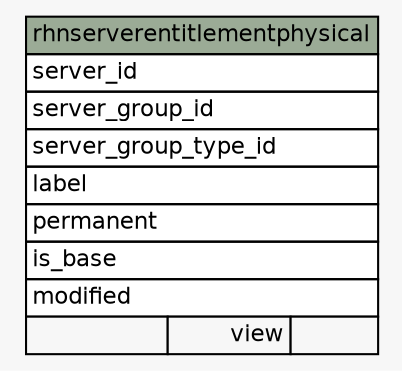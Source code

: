 // dot 2.26.0 on Linux 2.6.32-696.6.3.el6.x86_64
// SchemaSpy rev 590
digraph "rhnserverentitlementphysical" {
  graph [
    rankdir="RL"
    bgcolor="#f7f7f7"
    nodesep="0.18"
    ranksep="0.46"
    fontname="Helvetica"
    fontsize="11"
  ];
  node [
    fontname="Helvetica"
    fontsize="11"
    shape="plaintext"
  ];
  edge [
    arrowsize="0.8"
  ];
  "rhnserverentitlementphysical" [
    label=<
    <TABLE BORDER="0" CELLBORDER="1" CELLSPACING="0" BGCOLOR="#ffffff">
      <TR><TD COLSPAN="3" BGCOLOR="#9bab96" ALIGN="CENTER">rhnserverentitlementphysical</TD></TR>
      <TR><TD PORT="server_id" COLSPAN="3" ALIGN="LEFT">server_id</TD></TR>
      <TR><TD PORT="server_group_id" COLSPAN="3" ALIGN="LEFT">server_group_id</TD></TR>
      <TR><TD PORT="server_group_type_id" COLSPAN="3" ALIGN="LEFT">server_group_type_id</TD></TR>
      <TR><TD PORT="label" COLSPAN="3" ALIGN="LEFT">label</TD></TR>
      <TR><TD PORT="permanent" COLSPAN="3" ALIGN="LEFT">permanent</TD></TR>
      <TR><TD PORT="is_base" COLSPAN="3" ALIGN="LEFT">is_base</TD></TR>
      <TR><TD PORT="modified" COLSPAN="3" ALIGN="LEFT">modified</TD></TR>
      <TR><TD ALIGN="LEFT" BGCOLOR="#f7f7f7">  </TD><TD ALIGN="RIGHT" BGCOLOR="#f7f7f7">view</TD><TD ALIGN="RIGHT" BGCOLOR="#f7f7f7">  </TD></TR>
    </TABLE>>
    URL="tables/rhnserverentitlementphysical.html"
    tooltip="rhnserverentitlementphysical"
  ];
}
